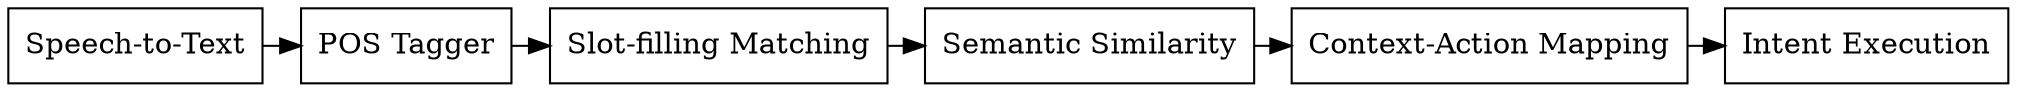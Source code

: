digraph nlp_stages{
  subgraph mode{
    rank=same;
    a [shape=box, constrained=false, label="Speech-to-Text"];
    b [shape=box, constrained=false, label="POS Tagger"];
    c [shape=box, constrained=false, label="Slot-filling Matching"];
    d [shape=box, constrained=false, label="Semantic Similarity"];
    e [shape=box, constrained=false, label="Context-Action Mapping"];
    f [shape=box, constrained=false, label="Intent Execution"];
  }
  a -> b;
  b -> c;
  c -> d;
  d -> e;
  e -> f;
}
